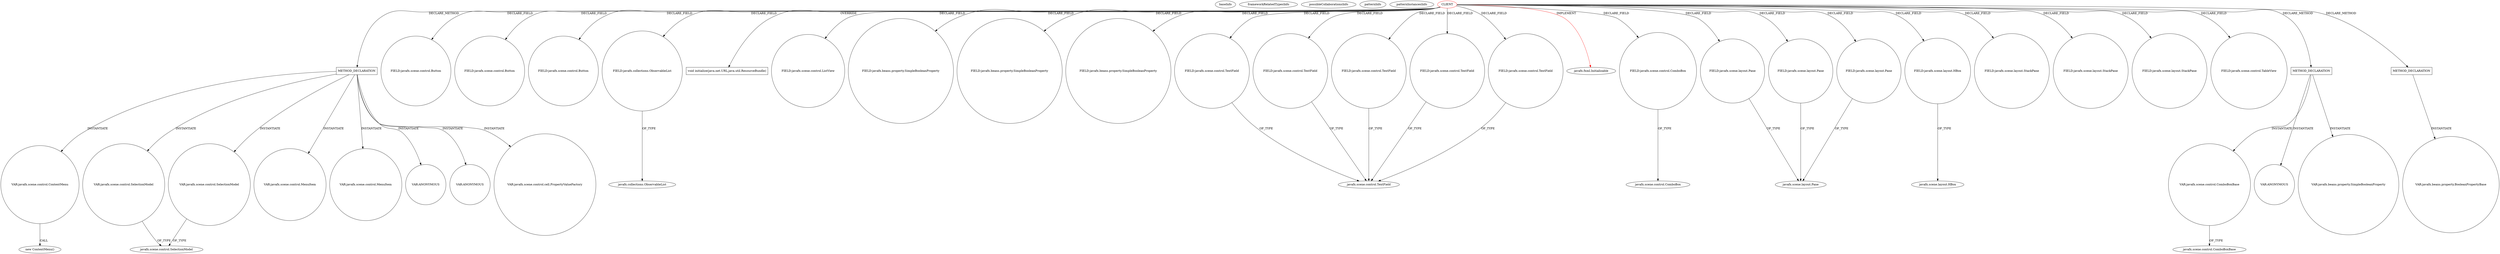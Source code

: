 digraph {
baseInfo[graphId=2678,category="pattern",isAnonymous=false,possibleRelation=false]
frameworkRelatedTypesInfo[0="javafx.fxml.Initializable"]
possibleCollaborationsInfo[]
patternInfo[frequency=2.0,patternRootClient=0]
patternInstancesInfo[0="hock323-eventManager~/hock323-eventManager/EventManager-master/src/eventManager/controller/pokerTournament/TournamentController.java~TournamentController~3009",1="hock323-eventManager~/hock323-eventManager/EventManager-master/src/eventManager/controller/pokerTournament/PrizesController.java~PrizesController~2951"]
934[label="new ContextMenu()",vertexType="CONSTRUCTOR_CALL",isFrameworkType=false]
935[label="VAR:javafx.scene.control.ContextMenu",vertexType="VARIABLE_EXPRESION",isFrameworkType=false,shape=circle]
897[label="METHOD_DECLARATION",vertexType="CLIENT_METHOD_DECLARATION",isFrameworkType=false,shape=box]
0[label="CLIENT",vertexType="ROOT_CLIENT_CLASS_DECLARATION",isFrameworkType=false,color=red]
8[label="FIELD:javafx.scene.control.Button",vertexType="FIELD_DECLARATION",isFrameworkType=false,shape=circle]
142[label="FIELD:javafx.scene.control.Button",vertexType="FIELD_DECLARATION",isFrameworkType=false,shape=circle]
4[label="FIELD:javafx.scene.control.Button",vertexType="FIELD_DECLARATION",isFrameworkType=false,shape=circle]
146[label="FIELD:javafx.collections.ObservableList",vertexType="FIELD_DECLARATION",isFrameworkType=false,shape=circle]
147[label="javafx.collections.ObservableList",vertexType="FRAMEWORK_INTERFACE_TYPE",isFrameworkType=false]
924[label="VAR:javafx.scene.control.SelectionModel",vertexType="VARIABLE_EXPRESION",isFrameworkType=false,shape=circle]
269[label="javafx.scene.control.SelectionModel",vertexType="FRAMEWORK_CLASS_TYPE",isFrameworkType=false]
929[label="VAR:javafx.scene.control.SelectionModel",vertexType="VARIABLE_EXPRESION",isFrameworkType=false,shape=circle]
152[label="void initialize(java.net.URL,java.util.ResourceBundle)",vertexType="OVERRIDING_METHOD_DECLARATION",isFrameworkType=false,shape=box]
2[label="FIELD:javafx.scene.control.ListView",vertexType="FIELD_DECLARATION",isFrameworkType=false,shape=circle]
942[label="VAR:javafx.scene.control.MenuItem",vertexType="VARIABLE_EXPRESION",isFrameworkType=false,shape=circle]
938[label="VAR:javafx.scene.control.MenuItem",vertexType="VARIABLE_EXPRESION",isFrameworkType=false,shape=circle]
38[label="FIELD:javafx.beans.property.SimpleBooleanProperty",vertexType="FIELD_DECLARATION",isFrameworkType=false,shape=circle]
46[label="FIELD:javafx.beans.property.SimpleBooleanProperty",vertexType="FIELD_DECLARATION",isFrameworkType=false,shape=circle]
36[label="FIELD:javafx.beans.property.SimpleBooleanProperty",vertexType="FIELD_DECLARATION",isFrameworkType=false,shape=circle]
12[label="FIELD:javafx.scene.control.TextField",vertexType="FIELD_DECLARATION",isFrameworkType=false,shape=circle]
83[label="FIELD:javafx.scene.control.TextField",vertexType="FIELD_DECLARATION",isFrameworkType=false,shape=circle]
130[label="FIELD:javafx.scene.control.TextField",vertexType="FIELD_DECLARATION",isFrameworkType=false,shape=circle]
6[label="FIELD:javafx.scene.control.TextField",vertexType="FIELD_DECLARATION",isFrameworkType=false,shape=circle]
67[label="FIELD:javafx.scene.control.TextField",vertexType="FIELD_DECLARATION",isFrameworkType=false,shape=circle]
946[label="VAR:ANONYMOUS",vertexType="VARIABLE_EXPRESION",isFrameworkType=false,shape=circle]
918[label="VAR:ANONYMOUS",vertexType="VARIABLE_EXPRESION",isFrameworkType=false,shape=circle]
1[label="javafx.fxml.Initializable",vertexType="FRAMEWORK_INTERFACE_TYPE",isFrameworkType=false]
110[label="FIELD:javafx.scene.control.ComboBox",vertexType="FIELD_DECLARATION",isFrameworkType=false,shape=circle]
111[label="javafx.scene.control.ComboBox",vertexType="FRAMEWORK_CLASS_TYPE",isFrameworkType=false]
40[label="FIELD:javafx.scene.layout.Pane",vertexType="FIELD_DECLARATION",isFrameworkType=false,shape=circle]
41[label="javafx.scene.layout.Pane",vertexType="FRAMEWORK_CLASS_TYPE",isFrameworkType=false]
120[label="FIELD:javafx.scene.layout.Pane",vertexType="FIELD_DECLARATION",isFrameworkType=false,shape=circle]
126[label="FIELD:javafx.scene.layout.Pane",vertexType="FIELD_DECLARATION",isFrameworkType=false,shape=circle]
104[label="FIELD:javafx.scene.layout.HBox",vertexType="FIELD_DECLARATION",isFrameworkType=false,shape=circle]
17[label="javafx.scene.layout.HBox",vertexType="FRAMEWORK_CLASS_TYPE",isFrameworkType=false]
7[label="javafx.scene.control.TextField",vertexType="FRAMEWORK_CLASS_TYPE",isFrameworkType=false]
87[label="FIELD:javafx.scene.layout.StackPane",vertexType="FIELD_DECLARATION",isFrameworkType=false,shape=circle]
136[label="FIELD:javafx.scene.layout.StackPane",vertexType="FIELD_DECLARATION",isFrameworkType=false,shape=circle]
42[label="FIELD:javafx.scene.layout.StackPane",vertexType="FIELD_DECLARATION",isFrameworkType=false,shape=circle]
150[label="FIELD:javafx.scene.control.TableView",vertexType="FIELD_DECLARATION",isFrameworkType=false,shape=circle]
865[label="METHOD_DECLARATION",vertexType="CLIENT_METHOD_DECLARATION",isFrameworkType=false,shape=box]
868[label="VAR:javafx.scene.control.ComboBoxBase",vertexType="VARIABLE_EXPRESION",isFrameworkType=false,shape=circle]
888[label="VAR:ANONYMOUS",vertexType="VARIABLE_EXPRESION",isFrameworkType=false,shape=circle]
870[label="javafx.scene.control.ComboBoxBase",vertexType="FRAMEWORK_CLASS_TYPE",isFrameworkType=false]
874[label="VAR:javafx.beans.property.SimpleBooleanProperty",vertexType="VARIABLE_EXPRESION",isFrameworkType=false,shape=circle]
594[label="METHOD_DECLARATION",vertexType="CLIENT_METHOD_DECLARATION",isFrameworkType=false,shape=box]
625[label="VAR:javafx.beans.property.BooleanPropertyBase",vertexType="VARIABLE_EXPRESION",isFrameworkType=false,shape=circle]
905[label="VAR:javafx.scene.control.cell.PropertyValueFactory",vertexType="VARIABLE_EXPRESION",isFrameworkType=false,shape=circle]
0->46[label="DECLARE_FIELD"]
929->269[label="OF_TYPE"]
0->12[label="DECLARE_FIELD"]
897->918[label="INSTANTIATE"]
0->8[label="DECLARE_FIELD"]
897->924[label="INSTANTIATE"]
935->934[label="CALL"]
67->7[label="OF_TYPE"]
865->874[label="INSTANTIATE"]
865->868[label="INSTANTIATE"]
897->938[label="INSTANTIATE"]
0->36[label="DECLARE_FIELD"]
0->4[label="DECLARE_FIELD"]
0->130[label="DECLARE_FIELD"]
0->42[label="DECLARE_FIELD"]
897->942[label="INSTANTIATE"]
594->625[label="INSTANTIATE"]
897->946[label="INSTANTIATE"]
897->929[label="INSTANTIATE"]
130->7[label="OF_TYPE"]
126->41[label="OF_TYPE"]
0->136[label="DECLARE_FIELD"]
40->41[label="OF_TYPE"]
897->935[label="INSTANTIATE"]
0->1[label="IMPLEMENT",color=red]
0->83[label="DECLARE_FIELD"]
0->126[label="DECLARE_FIELD"]
924->269[label="OF_TYPE"]
0->38[label="DECLARE_FIELD"]
0->120[label="DECLARE_FIELD"]
897->905[label="INSTANTIATE"]
104->17[label="OF_TYPE"]
110->111[label="OF_TYPE"]
0->865[label="DECLARE_METHOD"]
0->152[label="OVERRIDE"]
83->7[label="OF_TYPE"]
146->147[label="OF_TYPE"]
6->7[label="OF_TYPE"]
0->146[label="DECLARE_FIELD"]
0->142[label="DECLARE_FIELD"]
868->870[label="OF_TYPE"]
0->897[label="DECLARE_METHOD"]
0->110[label="DECLARE_FIELD"]
120->41[label="OF_TYPE"]
0->2[label="DECLARE_FIELD"]
0->104[label="DECLARE_FIELD"]
0->150[label="DECLARE_FIELD"]
0->40[label="DECLARE_FIELD"]
865->888[label="INSTANTIATE"]
0->67[label="DECLARE_FIELD"]
0->6[label="DECLARE_FIELD"]
12->7[label="OF_TYPE"]
0->87[label="DECLARE_FIELD"]
0->594[label="DECLARE_METHOD"]
}
